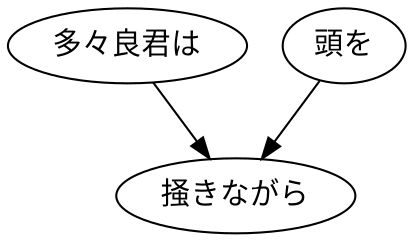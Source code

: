 digraph graph2977 {
	node0 [label="多々良君は"];
	node1 [label="頭を"];
	node2 [label="掻きながら"];
	node0 -> node2;
	node1 -> node2;
}
